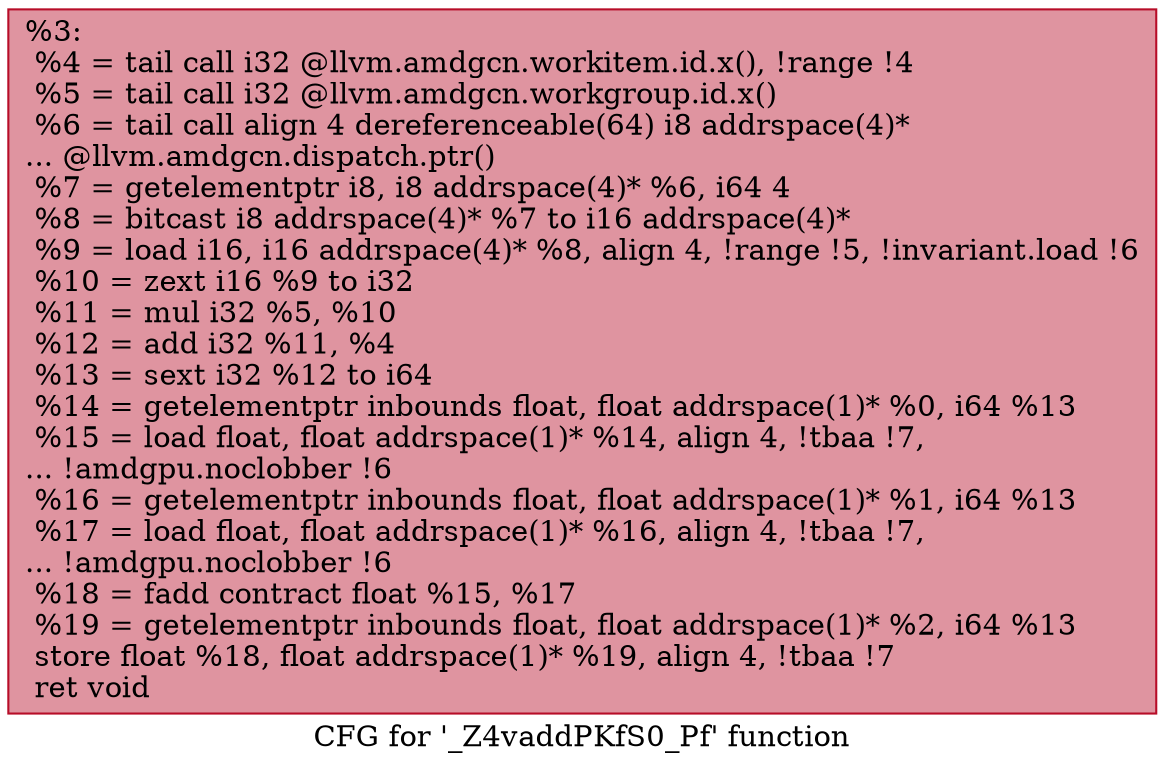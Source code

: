 digraph "CFG for '_Z4vaddPKfS0_Pf' function" {
	label="CFG for '_Z4vaddPKfS0_Pf' function";

	Node0x5f22fa0 [shape=record,color="#b70d28ff", style=filled, fillcolor="#b70d2870",label="{%3:\l  %4 = tail call i32 @llvm.amdgcn.workitem.id.x(), !range !4\l  %5 = tail call i32 @llvm.amdgcn.workgroup.id.x()\l  %6 = tail call align 4 dereferenceable(64) i8 addrspace(4)*\l... @llvm.amdgcn.dispatch.ptr()\l  %7 = getelementptr i8, i8 addrspace(4)* %6, i64 4\l  %8 = bitcast i8 addrspace(4)* %7 to i16 addrspace(4)*\l  %9 = load i16, i16 addrspace(4)* %8, align 4, !range !5, !invariant.load !6\l  %10 = zext i16 %9 to i32\l  %11 = mul i32 %5, %10\l  %12 = add i32 %11, %4\l  %13 = sext i32 %12 to i64\l  %14 = getelementptr inbounds float, float addrspace(1)* %0, i64 %13\l  %15 = load float, float addrspace(1)* %14, align 4, !tbaa !7,\l... !amdgpu.noclobber !6\l  %16 = getelementptr inbounds float, float addrspace(1)* %1, i64 %13\l  %17 = load float, float addrspace(1)* %16, align 4, !tbaa !7,\l... !amdgpu.noclobber !6\l  %18 = fadd contract float %15, %17\l  %19 = getelementptr inbounds float, float addrspace(1)* %2, i64 %13\l  store float %18, float addrspace(1)* %19, align 4, !tbaa !7\l  ret void\l}"];
}
